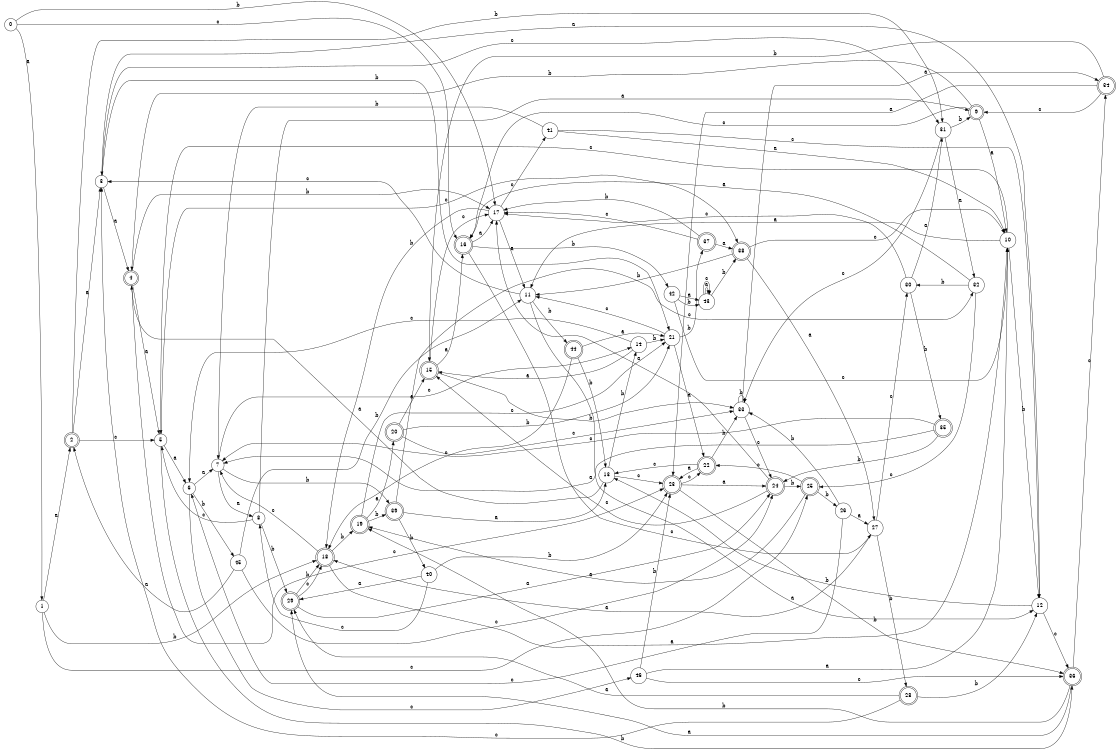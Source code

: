 digraph n38_6 {
__start0 [label="" shape="none"];

rankdir=LR;
size="8,5";

s0 [style="filled", color="black", fillcolor="white" shape="circle", label="0"];
s1 [style="filled", color="black", fillcolor="white" shape="circle", label="1"];
s2 [style="rounded,filled", color="black", fillcolor="white" shape="doublecircle", label="2"];
s3 [style="filled", color="black", fillcolor="white" shape="circle", label="3"];
s4 [style="rounded,filled", color="black", fillcolor="white" shape="doublecircle", label="4"];
s5 [style="filled", color="black", fillcolor="white" shape="circle", label="5"];
s6 [style="filled", color="black", fillcolor="white" shape="circle", label="6"];
s7 [style="filled", color="black", fillcolor="white" shape="circle", label="7"];
s8 [style="filled", color="black", fillcolor="white" shape="circle", label="8"];
s9 [style="rounded,filled", color="black", fillcolor="white" shape="doublecircle", label="9"];
s10 [style="filled", color="black", fillcolor="white" shape="circle", label="10"];
s11 [style="filled", color="black", fillcolor="white" shape="circle", label="11"];
s12 [style="filled", color="black", fillcolor="white" shape="circle", label="12"];
s13 [style="filled", color="black", fillcolor="white" shape="circle", label="13"];
s14 [style="filled", color="black", fillcolor="white" shape="circle", label="14"];
s15 [style="rounded,filled", color="black", fillcolor="white" shape="doublecircle", label="15"];
s16 [style="rounded,filled", color="black", fillcolor="white" shape="doublecircle", label="16"];
s17 [style="filled", color="black", fillcolor="white" shape="circle", label="17"];
s18 [style="rounded,filled", color="black", fillcolor="white" shape="doublecircle", label="18"];
s19 [style="rounded,filled", color="black", fillcolor="white" shape="doublecircle", label="19"];
s20 [style="rounded,filled", color="black", fillcolor="white" shape="doublecircle", label="20"];
s21 [style="filled", color="black", fillcolor="white" shape="circle", label="21"];
s22 [style="rounded,filled", color="black", fillcolor="white" shape="doublecircle", label="22"];
s23 [style="rounded,filled", color="black", fillcolor="white" shape="doublecircle", label="23"];
s24 [style="rounded,filled", color="black", fillcolor="white" shape="doublecircle", label="24"];
s25 [style="rounded,filled", color="black", fillcolor="white" shape="doublecircle", label="25"];
s26 [style="filled", color="black", fillcolor="white" shape="circle", label="26"];
s27 [style="filled", color="black", fillcolor="white" shape="circle", label="27"];
s28 [style="rounded,filled", color="black", fillcolor="white" shape="doublecircle", label="28"];
s29 [style="rounded,filled", color="black", fillcolor="white" shape="doublecircle", label="29"];
s30 [style="filled", color="black", fillcolor="white" shape="circle", label="30"];
s31 [style="filled", color="black", fillcolor="white" shape="circle", label="31"];
s32 [style="filled", color="black", fillcolor="white" shape="circle", label="32"];
s33 [style="filled", color="black", fillcolor="white" shape="circle", label="33"];
s34 [style="rounded,filled", color="black", fillcolor="white" shape="doublecircle", label="34"];
s35 [style="rounded,filled", color="black", fillcolor="white" shape="doublecircle", label="35"];
s36 [style="rounded,filled", color="black", fillcolor="white" shape="doublecircle", label="36"];
s37 [style="rounded,filled", color="black", fillcolor="white" shape="doublecircle", label="37"];
s38 [style="rounded,filled", color="black", fillcolor="white" shape="doublecircle", label="38"];
s39 [style="rounded,filled", color="black", fillcolor="white" shape="doublecircle", label="39"];
s40 [style="filled", color="black", fillcolor="white" shape="circle", label="40"];
s41 [style="filled", color="black", fillcolor="white" shape="circle", label="41"];
s42 [style="filled", color="black", fillcolor="white" shape="circle", label="42"];
s43 [style="filled", color="black", fillcolor="white" shape="circle", label="43"];
s44 [style="rounded,filled", color="black", fillcolor="white" shape="doublecircle", label="44"];
s45 [style="filled", color="black", fillcolor="white" shape="circle", label="45"];
s46 [style="filled", color="black", fillcolor="white" shape="circle", label="46"];
s0 -> s1 [label="a"];
s0 -> s17 [label="b"];
s0 -> s16 [label="c"];
s1 -> s2 [label="a"];
s1 -> s18 [label="b"];
s1 -> s25 [label="c"];
s2 -> s3 [label="a"];
s2 -> s31 [label="b"];
s2 -> s5 [label="c"];
s3 -> s4 [label="a"];
s3 -> s21 [label="b"];
s3 -> s31 [label="c"];
s4 -> s5 [label="a"];
s4 -> s17 [label="b"];
s4 -> s23 [label="c"];
s5 -> s6 [label="a"];
s5 -> s36 [label="b"];
s5 -> s38 [label="c"];
s6 -> s7 [label="a"];
s6 -> s45 [label="b"];
s6 -> s46 [label="c"];
s7 -> s8 [label="a"];
s7 -> s39 [label="b"];
s7 -> s14 [label="c"];
s8 -> s9 [label="a"];
s8 -> s29 [label="b"];
s8 -> s5 [label="c"];
s9 -> s10 [label="a"];
s9 -> s4 [label="b"];
s9 -> s16 [label="c"];
s10 -> s11 [label="a"];
s10 -> s12 [label="b"];
s10 -> s5 [label="c"];
s11 -> s12 [label="a"];
s11 -> s44 [label="b"];
s11 -> s3 [label="c"];
s12 -> s3 [label="a"];
s12 -> s13 [label="b"];
s12 -> s36 [label="c"];
s13 -> s4 [label="a"];
s13 -> s14 [label="b"];
s13 -> s23 [label="c"];
s14 -> s15 [label="a"];
s14 -> s21 [label="b"];
s14 -> s6 [label="c"];
s15 -> s16 [label="a"];
s15 -> s33 [label="b"];
s15 -> s17 [label="c"];
s16 -> s17 [label="a"];
s16 -> s42 [label="b"];
s16 -> s27 [label="c"];
s17 -> s11 [label="a"];
s17 -> s18 [label="b"];
s17 -> s41 [label="c"];
s18 -> s10 [label="a"];
s18 -> s19 [label="b"];
s18 -> s7 [label="c"];
s19 -> s20 [label="a"];
s19 -> s39 [label="b"];
s19 -> s21 [label="c"];
s20 -> s15 [label="a"];
s20 -> s21 [label="b"];
s20 -> s33 [label="c"];
s21 -> s22 [label="a"];
s21 -> s37 [label="b"];
s21 -> s11 [label="c"];
s22 -> s23 [label="a"];
s22 -> s33 [label="b"];
s22 -> s13 [label="c"];
s23 -> s24 [label="a"];
s23 -> s36 [label="b"];
s23 -> s22 [label="c"];
s24 -> s17 [label="a"];
s24 -> s25 [label="b"];
s24 -> s15 [label="c"];
s25 -> s19 [label="a"];
s25 -> s26 [label="b"];
s25 -> s22 [label="c"];
s26 -> s27 [label="a"];
s26 -> s33 [label="b"];
s26 -> s6 [label="c"];
s27 -> s18 [label="a"];
s27 -> s28 [label="b"];
s27 -> s30 [label="c"];
s28 -> s29 [label="a"];
s28 -> s12 [label="b"];
s28 -> s3 [label="c"];
s29 -> s24 [label="a"];
s29 -> s18 [label="b"];
s29 -> s18 [label="c"];
s30 -> s31 [label="a"];
s30 -> s35 [label="b"];
s30 -> s17 [label="c"];
s31 -> s32 [label="a"];
s31 -> s9 [label="b"];
s31 -> s33 [label="c"];
s32 -> s16 [label="a"];
s32 -> s30 [label="b"];
s32 -> s25 [label="c"];
s33 -> s34 [label="a"];
s33 -> s33 [label="b"];
s33 -> s24 [label="c"];
s34 -> s23 [label="a"];
s34 -> s15 [label="b"];
s34 -> s9 [label="c"];
s35 -> s7 [label="a"];
s35 -> s24 [label="b"];
s35 -> s7 [label="c"];
s36 -> s29 [label="a"];
s36 -> s19 [label="b"];
s36 -> s34 [label="c"];
s37 -> s38 [label="a"];
s37 -> s17 [label="b"];
s37 -> s17 [label="c"];
s38 -> s27 [label="a"];
s38 -> s11 [label="b"];
s38 -> s10 [label="c"];
s39 -> s13 [label="a"];
s39 -> s40 [label="b"];
s39 -> s32 [label="c"];
s40 -> s29 [label="a"];
s40 -> s23 [label="b"];
s40 -> s8 [label="c"];
s41 -> s10 [label="a"];
s41 -> s7 [label="b"];
s41 -> s12 [label="c"];
s42 -> s43 [label="a"];
s42 -> s43 [label="b"];
s42 -> s10 [label="c"];
s43 -> s43 [label="a"];
s43 -> s38 [label="b"];
s43 -> s43 [label="c"];
s44 -> s21 [label="a"];
s44 -> s13 [label="b"];
s44 -> s18 [label="c"];
s45 -> s2 [label="a"];
s45 -> s11 [label="b"];
s45 -> s24 [label="c"];
s46 -> s10 [label="a"];
s46 -> s23 [label="b"];
s46 -> s36 [label="c"];

}